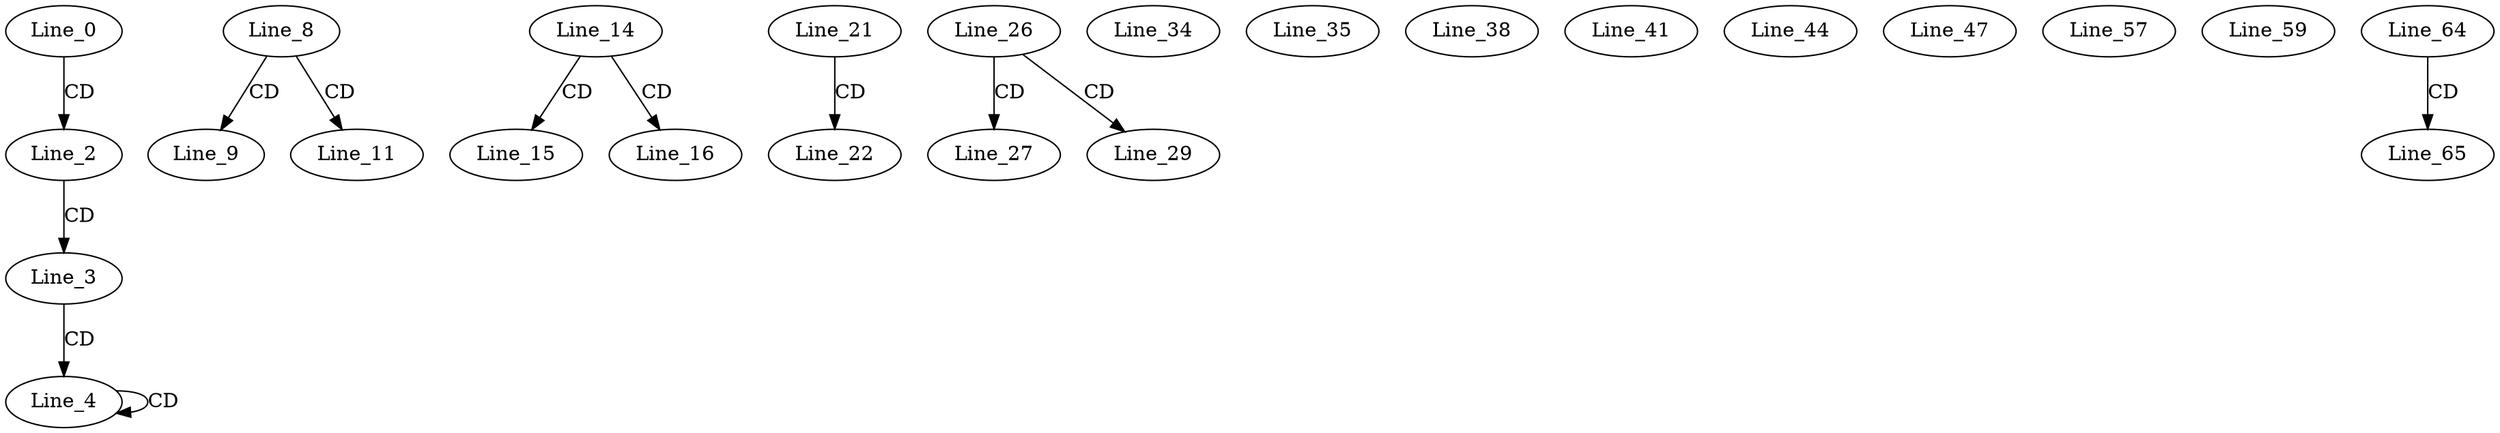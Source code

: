 digraph G {
  Line_0;
  Line_2;
  Line_3;
  Line_4;
  Line_4;
  Line_4;
  Line_8;
  Line_9;
  Line_11;
  Line_14;
  Line_15;
  Line_16;
  Line_21;
  Line_22;
  Line_26;
  Line_27;
  Line_29;
  Line_34;
  Line_35;
  Line_38;
  Line_41;
  Line_44;
  Line_47;
  Line_57;
  Line_59;
  Line_64;
  Line_65;
  Line_0 -> Line_2 [ label="CD" ];
  Line_2 -> Line_3 [ label="CD" ];
  Line_3 -> Line_4 [ label="CD" ];
  Line_4 -> Line_4 [ label="CD" ];
  Line_8 -> Line_9 [ label="CD" ];
  Line_8 -> Line_11 [ label="CD" ];
  Line_14 -> Line_15 [ label="CD" ];
  Line_14 -> Line_16 [ label="CD" ];
  Line_21 -> Line_22 [ label="CD" ];
  Line_26 -> Line_27 [ label="CD" ];
  Line_26 -> Line_29 [ label="CD" ];
  Line_64 -> Line_65 [ label="CD" ];
}

